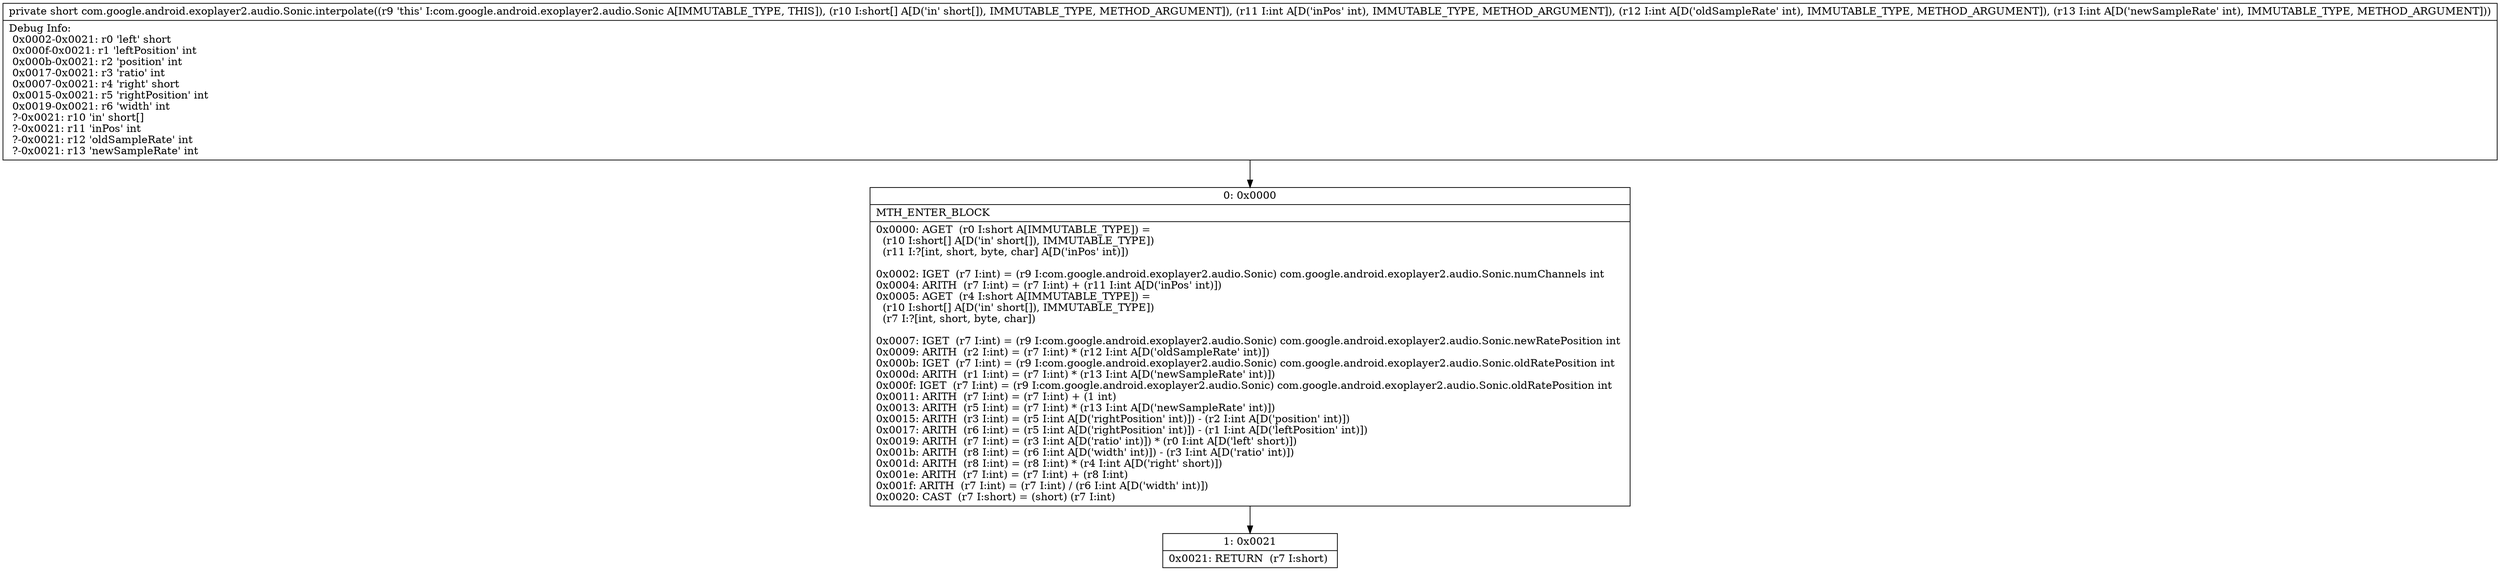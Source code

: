 digraph "CFG forcom.google.android.exoplayer2.audio.Sonic.interpolate([SIII)S" {
Node_0 [shape=record,label="{0\:\ 0x0000|MTH_ENTER_BLOCK\l|0x0000: AGET  (r0 I:short A[IMMUTABLE_TYPE]) = \l  (r10 I:short[] A[D('in' short[]), IMMUTABLE_TYPE])\l  (r11 I:?[int, short, byte, char] A[D('inPos' int)])\l \l0x0002: IGET  (r7 I:int) = (r9 I:com.google.android.exoplayer2.audio.Sonic) com.google.android.exoplayer2.audio.Sonic.numChannels int \l0x0004: ARITH  (r7 I:int) = (r7 I:int) + (r11 I:int A[D('inPos' int)]) \l0x0005: AGET  (r4 I:short A[IMMUTABLE_TYPE]) = \l  (r10 I:short[] A[D('in' short[]), IMMUTABLE_TYPE])\l  (r7 I:?[int, short, byte, char])\l \l0x0007: IGET  (r7 I:int) = (r9 I:com.google.android.exoplayer2.audio.Sonic) com.google.android.exoplayer2.audio.Sonic.newRatePosition int \l0x0009: ARITH  (r2 I:int) = (r7 I:int) * (r12 I:int A[D('oldSampleRate' int)]) \l0x000b: IGET  (r7 I:int) = (r9 I:com.google.android.exoplayer2.audio.Sonic) com.google.android.exoplayer2.audio.Sonic.oldRatePosition int \l0x000d: ARITH  (r1 I:int) = (r7 I:int) * (r13 I:int A[D('newSampleRate' int)]) \l0x000f: IGET  (r7 I:int) = (r9 I:com.google.android.exoplayer2.audio.Sonic) com.google.android.exoplayer2.audio.Sonic.oldRatePosition int \l0x0011: ARITH  (r7 I:int) = (r7 I:int) + (1 int) \l0x0013: ARITH  (r5 I:int) = (r7 I:int) * (r13 I:int A[D('newSampleRate' int)]) \l0x0015: ARITH  (r3 I:int) = (r5 I:int A[D('rightPosition' int)]) \- (r2 I:int A[D('position' int)]) \l0x0017: ARITH  (r6 I:int) = (r5 I:int A[D('rightPosition' int)]) \- (r1 I:int A[D('leftPosition' int)]) \l0x0019: ARITH  (r7 I:int) = (r3 I:int A[D('ratio' int)]) * (r0 I:int A[D('left' short)]) \l0x001b: ARITH  (r8 I:int) = (r6 I:int A[D('width' int)]) \- (r3 I:int A[D('ratio' int)]) \l0x001d: ARITH  (r8 I:int) = (r8 I:int) * (r4 I:int A[D('right' short)]) \l0x001e: ARITH  (r7 I:int) = (r7 I:int) + (r8 I:int) \l0x001f: ARITH  (r7 I:int) = (r7 I:int) \/ (r6 I:int A[D('width' int)]) \l0x0020: CAST  (r7 I:short) = (short) (r7 I:int) \l}"];
Node_1 [shape=record,label="{1\:\ 0x0021|0x0021: RETURN  (r7 I:short) \l}"];
MethodNode[shape=record,label="{private short com.google.android.exoplayer2.audio.Sonic.interpolate((r9 'this' I:com.google.android.exoplayer2.audio.Sonic A[IMMUTABLE_TYPE, THIS]), (r10 I:short[] A[D('in' short[]), IMMUTABLE_TYPE, METHOD_ARGUMENT]), (r11 I:int A[D('inPos' int), IMMUTABLE_TYPE, METHOD_ARGUMENT]), (r12 I:int A[D('oldSampleRate' int), IMMUTABLE_TYPE, METHOD_ARGUMENT]), (r13 I:int A[D('newSampleRate' int), IMMUTABLE_TYPE, METHOD_ARGUMENT]))  | Debug Info:\l  0x0002\-0x0021: r0 'left' short\l  0x000f\-0x0021: r1 'leftPosition' int\l  0x000b\-0x0021: r2 'position' int\l  0x0017\-0x0021: r3 'ratio' int\l  0x0007\-0x0021: r4 'right' short\l  0x0015\-0x0021: r5 'rightPosition' int\l  0x0019\-0x0021: r6 'width' int\l  ?\-0x0021: r10 'in' short[]\l  ?\-0x0021: r11 'inPos' int\l  ?\-0x0021: r12 'oldSampleRate' int\l  ?\-0x0021: r13 'newSampleRate' int\l}"];
MethodNode -> Node_0;
Node_0 -> Node_1;
}

